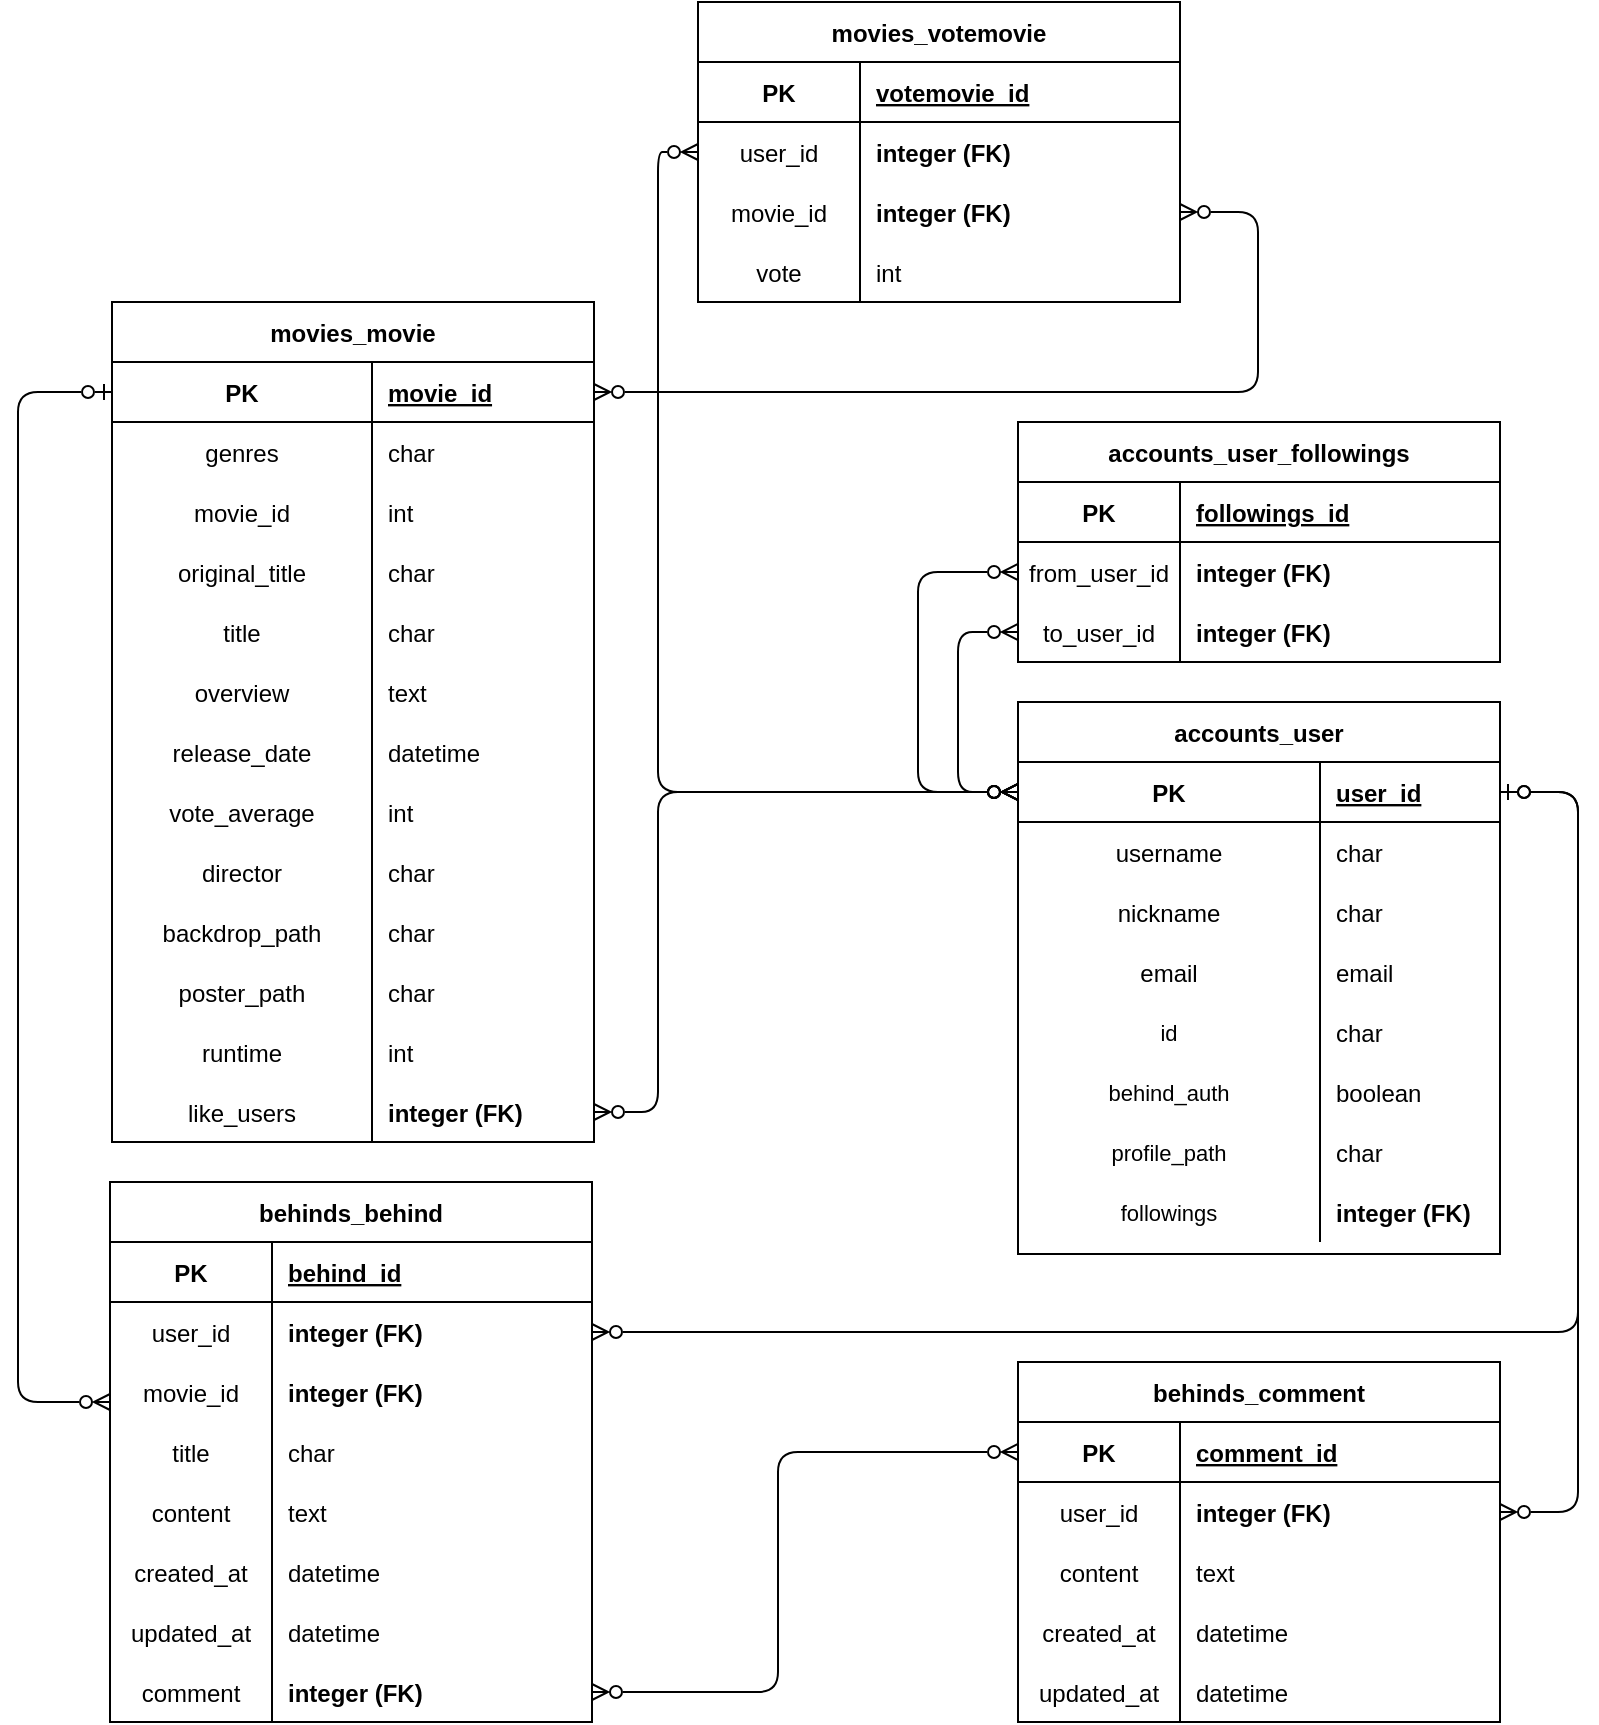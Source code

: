 <mxfile version="20.5.3" type="device"><diagram id="GLgFaRD8pN8Qjck3xl4h" name="페이지-1"><mxGraphModel dx="3197" dy="1270" grid="1" gridSize="10" guides="1" tooltips="1" connect="1" arrows="1" fold="1" page="1" pageScale="1" pageWidth="827" pageHeight="1169" math="0" shadow="0"><root><mxCell id="0"/><mxCell id="1" parent="0"/><mxCell id="Xf8pAF-lPwS7-hsnX2du-1" value="accounts_user" style="shape=table;startSize=30;container=1;collapsible=1;childLayout=tableLayout;fixedRows=1;rowLines=0;fontStyle=1;align=center;resizeLast=1;" parent="1" vertex="1"><mxGeometry x="-303" y="560" width="241" height="276" as="geometry"/></mxCell><mxCell id="Xf8pAF-lPwS7-hsnX2du-2" value="" style="shape=tableRow;horizontal=0;startSize=0;swimlaneHead=0;swimlaneBody=0;fillColor=none;collapsible=0;dropTarget=0;points=[[0,0.5],[1,0.5]];portConstraint=eastwest;top=0;left=0;right=0;bottom=1;" parent="Xf8pAF-lPwS7-hsnX2du-1" vertex="1"><mxGeometry y="30" width="241" height="30" as="geometry"/></mxCell><mxCell id="Xf8pAF-lPwS7-hsnX2du-3" value="PK" style="shape=partialRectangle;connectable=0;fillColor=none;top=0;left=0;bottom=0;right=0;fontStyle=1;overflow=hidden;" parent="Xf8pAF-lPwS7-hsnX2du-2" vertex="1"><mxGeometry width="151" height="30" as="geometry"><mxRectangle width="151" height="30" as="alternateBounds"/></mxGeometry></mxCell><mxCell id="Xf8pAF-lPwS7-hsnX2du-4" value="user_id" style="shape=partialRectangle;connectable=0;fillColor=none;top=0;left=0;bottom=0;right=0;align=left;spacingLeft=6;fontStyle=5;overflow=hidden;" parent="Xf8pAF-lPwS7-hsnX2du-2" vertex="1"><mxGeometry x="151" width="90" height="30" as="geometry"><mxRectangle width="90" height="30" as="alternateBounds"/></mxGeometry></mxCell><mxCell id="Xf8pAF-lPwS7-hsnX2du-5" value="" style="shape=tableRow;horizontal=0;startSize=0;swimlaneHead=0;swimlaneBody=0;fillColor=none;collapsible=0;dropTarget=0;points=[[0,0.5],[1,0.5]];portConstraint=eastwest;top=0;left=0;right=0;bottom=0;" parent="Xf8pAF-lPwS7-hsnX2du-1" vertex="1"><mxGeometry y="60" width="241" height="30" as="geometry"/></mxCell><mxCell id="Xf8pAF-lPwS7-hsnX2du-6" value="username" style="shape=partialRectangle;connectable=0;fillColor=none;top=0;left=0;bottom=0;right=0;editable=1;overflow=hidden;" parent="Xf8pAF-lPwS7-hsnX2du-5" vertex="1"><mxGeometry width="151" height="30" as="geometry"><mxRectangle width="151" height="30" as="alternateBounds"/></mxGeometry></mxCell><mxCell id="Xf8pAF-lPwS7-hsnX2du-7" value="char" style="shape=partialRectangle;connectable=0;fillColor=none;top=0;left=0;bottom=0;right=0;align=left;spacingLeft=6;overflow=hidden;" parent="Xf8pAF-lPwS7-hsnX2du-5" vertex="1"><mxGeometry x="151" width="90" height="30" as="geometry"><mxRectangle width="90" height="30" as="alternateBounds"/></mxGeometry></mxCell><mxCell id="Xf8pAF-lPwS7-hsnX2du-8" value="" style="shape=tableRow;horizontal=0;startSize=0;swimlaneHead=0;swimlaneBody=0;fillColor=none;collapsible=0;dropTarget=0;points=[[0,0.5],[1,0.5]];portConstraint=eastwest;top=0;left=0;right=0;bottom=0;" parent="Xf8pAF-lPwS7-hsnX2du-1" vertex="1"><mxGeometry y="90" width="241" height="30" as="geometry"/></mxCell><mxCell id="Xf8pAF-lPwS7-hsnX2du-9" value="nickname" style="shape=partialRectangle;connectable=0;fillColor=none;top=0;left=0;bottom=0;right=0;editable=1;overflow=hidden;" parent="Xf8pAF-lPwS7-hsnX2du-8" vertex="1"><mxGeometry width="151" height="30" as="geometry"><mxRectangle width="151" height="30" as="alternateBounds"/></mxGeometry></mxCell><mxCell id="Xf8pAF-lPwS7-hsnX2du-10" value="char" style="shape=partialRectangle;connectable=0;fillColor=none;top=0;left=0;bottom=0;right=0;align=left;spacingLeft=6;overflow=hidden;" parent="Xf8pAF-lPwS7-hsnX2du-8" vertex="1"><mxGeometry x="151" width="90" height="30" as="geometry"><mxRectangle width="90" height="30" as="alternateBounds"/></mxGeometry></mxCell><mxCell id="Xf8pAF-lPwS7-hsnX2du-11" value="" style="shape=tableRow;horizontal=0;startSize=0;swimlaneHead=0;swimlaneBody=0;fillColor=none;collapsible=0;dropTarget=0;points=[[0,0.5],[1,0.5]];portConstraint=eastwest;top=0;left=0;right=0;bottom=0;" parent="Xf8pAF-lPwS7-hsnX2du-1" vertex="1"><mxGeometry y="120" width="241" height="30" as="geometry"/></mxCell><mxCell id="Xf8pAF-lPwS7-hsnX2du-12" value="email" style="shape=partialRectangle;connectable=0;fillColor=none;top=0;left=0;bottom=0;right=0;editable=1;overflow=hidden;" parent="Xf8pAF-lPwS7-hsnX2du-11" vertex="1"><mxGeometry width="151" height="30" as="geometry"><mxRectangle width="151" height="30" as="alternateBounds"/></mxGeometry></mxCell><mxCell id="Xf8pAF-lPwS7-hsnX2du-13" value="email" style="shape=partialRectangle;connectable=0;fillColor=none;top=0;left=0;bottom=0;right=0;align=left;spacingLeft=6;overflow=hidden;" parent="Xf8pAF-lPwS7-hsnX2du-11" vertex="1"><mxGeometry x="151" width="90" height="30" as="geometry"><mxRectangle width="90" height="30" as="alternateBounds"/></mxGeometry></mxCell><mxCell id="Xf8pAF-lPwS7-hsnX2du-168" value="" style="shape=tableRow;horizontal=0;startSize=0;swimlaneHead=0;swimlaneBody=0;fillColor=none;collapsible=0;dropTarget=0;points=[[0,0.5],[1,0.5]];portConstraint=eastwest;top=0;left=0;right=0;bottom=0;" parent="Xf8pAF-lPwS7-hsnX2du-1" vertex="1"><mxGeometry y="150" width="241" height="30" as="geometry"/></mxCell><mxCell id="Xf8pAF-lPwS7-hsnX2du-169" value="id" style="shape=partialRectangle;connectable=0;fillColor=none;top=0;left=0;bottom=0;right=0;editable=1;overflow=hidden;fontSize=11;" parent="Xf8pAF-lPwS7-hsnX2du-168" vertex="1"><mxGeometry width="151" height="30" as="geometry"><mxRectangle width="151" height="30" as="alternateBounds"/></mxGeometry></mxCell><mxCell id="Xf8pAF-lPwS7-hsnX2du-170" value="char" style="shape=partialRectangle;connectable=0;fillColor=none;top=0;left=0;bottom=0;right=0;align=left;spacingLeft=6;overflow=hidden;" parent="Xf8pAF-lPwS7-hsnX2du-168" vertex="1"><mxGeometry x="151" width="90" height="30" as="geometry"><mxRectangle width="90" height="30" as="alternateBounds"/></mxGeometry></mxCell><mxCell id="n-0l4hpeBYYMILoCP7zS-147" value="" style="shape=tableRow;horizontal=0;startSize=0;swimlaneHead=0;swimlaneBody=0;fillColor=none;collapsible=0;dropTarget=0;points=[[0,0.5],[1,0.5]];portConstraint=eastwest;top=0;left=0;right=0;bottom=0;" parent="Xf8pAF-lPwS7-hsnX2du-1" vertex="1"><mxGeometry y="180" width="241" height="30" as="geometry"/></mxCell><mxCell id="n-0l4hpeBYYMILoCP7zS-148" value="behind_auth" style="shape=partialRectangle;connectable=0;fillColor=none;top=0;left=0;bottom=0;right=0;editable=1;overflow=hidden;fontSize=11;" parent="n-0l4hpeBYYMILoCP7zS-147" vertex="1"><mxGeometry width="151" height="30" as="geometry"><mxRectangle width="151" height="30" as="alternateBounds"/></mxGeometry></mxCell><mxCell id="n-0l4hpeBYYMILoCP7zS-149" value="boolean" style="shape=partialRectangle;connectable=0;fillColor=none;top=0;left=0;bottom=0;right=0;align=left;spacingLeft=6;overflow=hidden;" parent="n-0l4hpeBYYMILoCP7zS-147" vertex="1"><mxGeometry x="151" width="90" height="30" as="geometry"><mxRectangle width="90" height="30" as="alternateBounds"/></mxGeometry></mxCell><mxCell id="laii64A2_SeocsqPjVwK-17" value="" style="shape=tableRow;horizontal=0;startSize=0;swimlaneHead=0;swimlaneBody=0;fillColor=none;collapsible=0;dropTarget=0;points=[[0,0.5],[1,0.5]];portConstraint=eastwest;top=0;left=0;right=0;bottom=0;" vertex="1" parent="Xf8pAF-lPwS7-hsnX2du-1"><mxGeometry y="210" width="241" height="30" as="geometry"/></mxCell><mxCell id="laii64A2_SeocsqPjVwK-18" value="profile_path" style="shape=partialRectangle;connectable=0;fillColor=none;top=0;left=0;bottom=0;right=0;editable=1;overflow=hidden;fontSize=11;" vertex="1" parent="laii64A2_SeocsqPjVwK-17"><mxGeometry width="151" height="30" as="geometry"><mxRectangle width="151" height="30" as="alternateBounds"/></mxGeometry></mxCell><mxCell id="laii64A2_SeocsqPjVwK-19" value="char" style="shape=partialRectangle;connectable=0;fillColor=none;top=0;left=0;bottom=0;right=0;align=left;spacingLeft=6;overflow=hidden;" vertex="1" parent="laii64A2_SeocsqPjVwK-17"><mxGeometry x="151" width="90" height="30" as="geometry"><mxRectangle width="90" height="30" as="alternateBounds"/></mxGeometry></mxCell><mxCell id="n-0l4hpeBYYMILoCP7zS-92" value="" style="shape=tableRow;horizontal=0;startSize=0;swimlaneHead=0;swimlaneBody=0;fillColor=none;collapsible=0;dropTarget=0;points=[[0,0.5],[1,0.5]];portConstraint=eastwest;top=0;left=0;right=0;bottom=0;" parent="Xf8pAF-lPwS7-hsnX2du-1" vertex="1"><mxGeometry y="240" width="241" height="30" as="geometry"/></mxCell><mxCell id="n-0l4hpeBYYMILoCP7zS-93" value="followings" style="shape=partialRectangle;connectable=0;fillColor=none;top=0;left=0;bottom=0;right=0;editable=1;overflow=hidden;fontSize=11;" parent="n-0l4hpeBYYMILoCP7zS-92" vertex="1"><mxGeometry width="151" height="30" as="geometry"><mxRectangle width="151" height="30" as="alternateBounds"/></mxGeometry></mxCell><mxCell id="n-0l4hpeBYYMILoCP7zS-94" value="integer (FK)" style="shape=partialRectangle;connectable=0;fillColor=none;top=0;left=0;bottom=0;right=0;align=left;spacingLeft=6;overflow=hidden;fontStyle=1" parent="n-0l4hpeBYYMILoCP7zS-92" vertex="1"><mxGeometry x="151" width="90" height="30" as="geometry"><mxRectangle width="90" height="30" as="alternateBounds"/></mxGeometry></mxCell><mxCell id="Xf8pAF-lPwS7-hsnX2du-105" value="movies_movie" style="shape=table;startSize=30;container=1;collapsible=1;childLayout=tableLayout;fixedRows=1;rowLines=0;fontStyle=1;align=center;resizeLast=1;" parent="1" vertex="1"><mxGeometry x="-756" y="360" width="241" height="420" as="geometry"/></mxCell><mxCell id="Xf8pAF-lPwS7-hsnX2du-106" value="" style="shape=tableRow;horizontal=0;startSize=0;swimlaneHead=0;swimlaneBody=0;fillColor=none;collapsible=0;dropTarget=0;points=[[0,0.5],[1,0.5]];portConstraint=eastwest;top=0;left=0;right=0;bottom=1;" parent="Xf8pAF-lPwS7-hsnX2du-105" vertex="1"><mxGeometry y="30" width="241" height="30" as="geometry"/></mxCell><mxCell id="Xf8pAF-lPwS7-hsnX2du-107" value="PK" style="shape=partialRectangle;connectable=0;fillColor=none;top=0;left=0;bottom=0;right=0;fontStyle=1;overflow=hidden;" parent="Xf8pAF-lPwS7-hsnX2du-106" vertex="1"><mxGeometry width="130" height="30" as="geometry"><mxRectangle width="130" height="30" as="alternateBounds"/></mxGeometry></mxCell><mxCell id="Xf8pAF-lPwS7-hsnX2du-108" value="movie_id" style="shape=partialRectangle;connectable=0;fillColor=none;top=0;left=0;bottom=0;right=0;align=left;spacingLeft=6;fontStyle=5;overflow=hidden;" parent="Xf8pAF-lPwS7-hsnX2du-106" vertex="1"><mxGeometry x="130" width="111" height="30" as="geometry"><mxRectangle width="111" height="30" as="alternateBounds"/></mxGeometry></mxCell><mxCell id="Xf8pAF-lPwS7-hsnX2du-112" value="" style="shape=tableRow;horizontal=0;startSize=0;swimlaneHead=0;swimlaneBody=0;fillColor=none;collapsible=0;dropTarget=0;points=[[0,0.5],[1,0.5]];portConstraint=eastwest;top=0;left=0;right=0;bottom=0;" parent="Xf8pAF-lPwS7-hsnX2du-105" vertex="1"><mxGeometry y="60" width="241" height="30" as="geometry"/></mxCell><mxCell id="Xf8pAF-lPwS7-hsnX2du-113" value="genres" style="shape=partialRectangle;connectable=0;fillColor=none;top=0;left=0;bottom=0;right=0;editable=1;overflow=hidden;" parent="Xf8pAF-lPwS7-hsnX2du-112" vertex="1"><mxGeometry width="130" height="30" as="geometry"><mxRectangle width="130" height="30" as="alternateBounds"/></mxGeometry></mxCell><mxCell id="Xf8pAF-lPwS7-hsnX2du-114" value="char" style="shape=partialRectangle;connectable=0;fillColor=none;top=0;left=0;bottom=0;right=0;align=left;spacingLeft=6;overflow=hidden;fontStyle=0" parent="Xf8pAF-lPwS7-hsnX2du-112" vertex="1"><mxGeometry x="130" width="111" height="30" as="geometry"><mxRectangle width="111" height="30" as="alternateBounds"/></mxGeometry></mxCell><mxCell id="Xf8pAF-lPwS7-hsnX2du-115" value="" style="shape=tableRow;horizontal=0;startSize=0;swimlaneHead=0;swimlaneBody=0;fillColor=none;collapsible=0;dropTarget=0;points=[[0,0.5],[1,0.5]];portConstraint=eastwest;top=0;left=0;right=0;bottom=0;" parent="Xf8pAF-lPwS7-hsnX2du-105" vertex="1"><mxGeometry y="90" width="241" height="30" as="geometry"/></mxCell><mxCell id="Xf8pAF-lPwS7-hsnX2du-116" value="movie_id" style="shape=partialRectangle;connectable=0;fillColor=none;top=0;left=0;bottom=0;right=0;editable=1;overflow=hidden;" parent="Xf8pAF-lPwS7-hsnX2du-115" vertex="1"><mxGeometry width="130" height="30" as="geometry"><mxRectangle width="130" height="30" as="alternateBounds"/></mxGeometry></mxCell><mxCell id="Xf8pAF-lPwS7-hsnX2du-117" value="int" style="shape=partialRectangle;connectable=0;fillColor=none;top=0;left=0;bottom=0;right=0;align=left;spacingLeft=6;overflow=hidden;" parent="Xf8pAF-lPwS7-hsnX2du-115" vertex="1"><mxGeometry x="130" width="111" height="30" as="geometry"><mxRectangle width="111" height="30" as="alternateBounds"/></mxGeometry></mxCell><mxCell id="Xf8pAF-lPwS7-hsnX2du-118" value="" style="shape=tableRow;horizontal=0;startSize=0;swimlaneHead=0;swimlaneBody=0;fillColor=none;collapsible=0;dropTarget=0;points=[[0,0.5],[1,0.5]];portConstraint=eastwest;top=0;left=0;right=0;bottom=0;" parent="Xf8pAF-lPwS7-hsnX2du-105" vertex="1"><mxGeometry y="120" width="241" height="30" as="geometry"/></mxCell><mxCell id="Xf8pAF-lPwS7-hsnX2du-119" value="original_title" style="shape=partialRectangle;connectable=0;fillColor=none;top=0;left=0;bottom=0;right=0;editable=1;overflow=hidden;" parent="Xf8pAF-lPwS7-hsnX2du-118" vertex="1"><mxGeometry width="130" height="30" as="geometry"><mxRectangle width="130" height="30" as="alternateBounds"/></mxGeometry></mxCell><mxCell id="Xf8pAF-lPwS7-hsnX2du-120" value="char" style="shape=partialRectangle;connectable=0;fillColor=none;top=0;left=0;bottom=0;right=0;align=left;spacingLeft=6;overflow=hidden;fontStyle=0" parent="Xf8pAF-lPwS7-hsnX2du-118" vertex="1"><mxGeometry x="130" width="111" height="30" as="geometry"><mxRectangle width="111" height="30" as="alternateBounds"/></mxGeometry></mxCell><mxCell id="Xf8pAF-lPwS7-hsnX2du-130" value="" style="shape=tableRow;horizontal=0;startSize=0;swimlaneHead=0;swimlaneBody=0;fillColor=none;collapsible=0;dropTarget=0;points=[[0,0.5],[1,0.5]];portConstraint=eastwest;top=0;left=0;right=0;bottom=0;" parent="Xf8pAF-lPwS7-hsnX2du-105" vertex="1"><mxGeometry y="150" width="241" height="30" as="geometry"/></mxCell><mxCell id="Xf8pAF-lPwS7-hsnX2du-131" value="title" style="shape=partialRectangle;connectable=0;fillColor=none;top=0;left=0;bottom=0;right=0;editable=1;overflow=hidden;" parent="Xf8pAF-lPwS7-hsnX2du-130" vertex="1"><mxGeometry width="130" height="30" as="geometry"><mxRectangle width="130" height="30" as="alternateBounds"/></mxGeometry></mxCell><mxCell id="Xf8pAF-lPwS7-hsnX2du-132" value="char" style="shape=partialRectangle;connectable=0;fillColor=none;top=0;left=0;bottom=0;right=0;align=left;spacingLeft=6;overflow=hidden;fontStyle=0" parent="Xf8pAF-lPwS7-hsnX2du-130" vertex="1"><mxGeometry x="130" width="111" height="30" as="geometry"><mxRectangle width="111" height="30" as="alternateBounds"/></mxGeometry></mxCell><mxCell id="Xf8pAF-lPwS7-hsnX2du-121" value="" style="shape=tableRow;horizontal=0;startSize=0;swimlaneHead=0;swimlaneBody=0;fillColor=none;collapsible=0;dropTarget=0;points=[[0,0.5],[1,0.5]];portConstraint=eastwest;top=0;left=0;right=0;bottom=0;" parent="Xf8pAF-lPwS7-hsnX2du-105" vertex="1"><mxGeometry y="180" width="241" height="30" as="geometry"/></mxCell><mxCell id="Xf8pAF-lPwS7-hsnX2du-122" value="overview" style="shape=partialRectangle;connectable=0;fillColor=none;top=0;left=0;bottom=0;right=0;editable=1;overflow=hidden;" parent="Xf8pAF-lPwS7-hsnX2du-121" vertex="1"><mxGeometry width="130" height="30" as="geometry"><mxRectangle width="130" height="30" as="alternateBounds"/></mxGeometry></mxCell><mxCell id="Xf8pAF-lPwS7-hsnX2du-123" value="text" style="shape=partialRectangle;connectable=0;fillColor=none;top=0;left=0;bottom=0;right=0;align=left;spacingLeft=6;overflow=hidden;fontStyle=0" parent="Xf8pAF-lPwS7-hsnX2du-121" vertex="1"><mxGeometry x="130" width="111" height="30" as="geometry"><mxRectangle width="111" height="30" as="alternateBounds"/></mxGeometry></mxCell><mxCell id="Xf8pAF-lPwS7-hsnX2du-127" value="" style="shape=tableRow;horizontal=0;startSize=0;swimlaneHead=0;swimlaneBody=0;fillColor=none;collapsible=0;dropTarget=0;points=[[0,0.5],[1,0.5]];portConstraint=eastwest;top=0;left=0;right=0;bottom=0;" parent="Xf8pAF-lPwS7-hsnX2du-105" vertex="1"><mxGeometry y="210" width="241" height="30" as="geometry"/></mxCell><mxCell id="Xf8pAF-lPwS7-hsnX2du-128" value="release_date" style="shape=partialRectangle;connectable=0;fillColor=none;top=0;left=0;bottom=0;right=0;editable=1;overflow=hidden;" parent="Xf8pAF-lPwS7-hsnX2du-127" vertex="1"><mxGeometry width="130" height="30" as="geometry"><mxRectangle width="130" height="30" as="alternateBounds"/></mxGeometry></mxCell><mxCell id="Xf8pAF-lPwS7-hsnX2du-129" value="datetime" style="shape=partialRectangle;connectable=0;fillColor=none;top=0;left=0;bottom=0;right=0;align=left;spacingLeft=6;overflow=hidden;fontStyle=0" parent="Xf8pAF-lPwS7-hsnX2du-127" vertex="1"><mxGeometry x="130" width="111" height="30" as="geometry"><mxRectangle width="111" height="30" as="alternateBounds"/></mxGeometry></mxCell><mxCell id="Xf8pAF-lPwS7-hsnX2du-133" value="" style="shape=tableRow;horizontal=0;startSize=0;swimlaneHead=0;swimlaneBody=0;fillColor=none;collapsible=0;dropTarget=0;points=[[0,0.5],[1,0.5]];portConstraint=eastwest;top=0;left=0;right=0;bottom=0;" parent="Xf8pAF-lPwS7-hsnX2du-105" vertex="1"><mxGeometry y="240" width="241" height="30" as="geometry"/></mxCell><mxCell id="Xf8pAF-lPwS7-hsnX2du-134" value="vote_average" style="shape=partialRectangle;connectable=0;fillColor=none;top=0;left=0;bottom=0;right=0;editable=1;overflow=hidden;" parent="Xf8pAF-lPwS7-hsnX2du-133" vertex="1"><mxGeometry width="130" height="30" as="geometry"><mxRectangle width="130" height="30" as="alternateBounds"/></mxGeometry></mxCell><mxCell id="Xf8pAF-lPwS7-hsnX2du-135" value="int" style="shape=partialRectangle;connectable=0;fillColor=none;top=0;left=0;bottom=0;right=0;align=left;spacingLeft=6;overflow=hidden;fontStyle=0" parent="Xf8pAF-lPwS7-hsnX2du-133" vertex="1"><mxGeometry x="130" width="111" height="30" as="geometry"><mxRectangle width="111" height="30" as="alternateBounds"/></mxGeometry></mxCell><mxCell id="n-0l4hpeBYYMILoCP7zS-150" value="" style="shape=tableRow;horizontal=0;startSize=0;swimlaneHead=0;swimlaneBody=0;fillColor=none;collapsible=0;dropTarget=0;points=[[0,0.5],[1,0.5]];portConstraint=eastwest;top=0;left=0;right=0;bottom=0;" parent="Xf8pAF-lPwS7-hsnX2du-105" vertex="1"><mxGeometry y="270" width="241" height="30" as="geometry"/></mxCell><mxCell id="n-0l4hpeBYYMILoCP7zS-151" value="director" style="shape=partialRectangle;connectable=0;fillColor=none;top=0;left=0;bottom=0;right=0;editable=1;overflow=hidden;" parent="n-0l4hpeBYYMILoCP7zS-150" vertex="1"><mxGeometry width="130" height="30" as="geometry"><mxRectangle width="130" height="30" as="alternateBounds"/></mxGeometry></mxCell><mxCell id="n-0l4hpeBYYMILoCP7zS-152" value="char" style="shape=partialRectangle;connectable=0;fillColor=none;top=0;left=0;bottom=0;right=0;align=left;spacingLeft=6;overflow=hidden;fontStyle=0" parent="n-0l4hpeBYYMILoCP7zS-150" vertex="1"><mxGeometry x="130" width="111" height="30" as="geometry"><mxRectangle width="111" height="30" as="alternateBounds"/></mxGeometry></mxCell><mxCell id="Xf8pAF-lPwS7-hsnX2du-109" value="" style="shape=tableRow;horizontal=0;startSize=0;swimlaneHead=0;swimlaneBody=0;fillColor=none;collapsible=0;dropTarget=0;points=[[0,0.5],[1,0.5]];portConstraint=eastwest;top=0;left=0;right=0;bottom=0;fontStyle=1" parent="Xf8pAF-lPwS7-hsnX2du-105" vertex="1"><mxGeometry y="300" width="241" height="30" as="geometry"/></mxCell><mxCell id="Xf8pAF-lPwS7-hsnX2du-110" value="backdrop_path" style="shape=partialRectangle;connectable=0;fillColor=none;top=0;left=0;bottom=0;right=0;editable=1;overflow=hidden;" parent="Xf8pAF-lPwS7-hsnX2du-109" vertex="1"><mxGeometry width="130" height="30" as="geometry"><mxRectangle width="130" height="30" as="alternateBounds"/></mxGeometry></mxCell><mxCell id="Xf8pAF-lPwS7-hsnX2du-111" value="char" style="shape=partialRectangle;connectable=0;fillColor=none;top=0;left=0;bottom=0;right=0;align=left;spacingLeft=6;overflow=hidden;fontStyle=0" parent="Xf8pAF-lPwS7-hsnX2du-109" vertex="1"><mxGeometry x="130" width="111" height="30" as="geometry"><mxRectangle width="111" height="30" as="alternateBounds"/></mxGeometry></mxCell><mxCell id="Xf8pAF-lPwS7-hsnX2du-136" value="" style="shape=tableRow;horizontal=0;startSize=0;swimlaneHead=0;swimlaneBody=0;fillColor=none;collapsible=0;dropTarget=0;points=[[0,0.5],[1,0.5]];portConstraint=eastwest;top=0;left=0;right=0;bottom=0;" parent="Xf8pAF-lPwS7-hsnX2du-105" vertex="1"><mxGeometry y="330" width="241" height="30" as="geometry"/></mxCell><mxCell id="Xf8pAF-lPwS7-hsnX2du-137" value="poster_path" style="shape=partialRectangle;connectable=0;fillColor=none;top=0;left=0;bottom=0;right=0;editable=1;overflow=hidden;" parent="Xf8pAF-lPwS7-hsnX2du-136" vertex="1"><mxGeometry width="130" height="30" as="geometry"><mxRectangle width="130" height="30" as="alternateBounds"/></mxGeometry></mxCell><mxCell id="Xf8pAF-lPwS7-hsnX2du-138" value="char" style="shape=partialRectangle;connectable=0;fillColor=none;top=0;left=0;bottom=0;right=0;align=left;spacingLeft=6;overflow=hidden;fontStyle=0" parent="Xf8pAF-lPwS7-hsnX2du-136" vertex="1"><mxGeometry x="130" width="111" height="30" as="geometry"><mxRectangle width="111" height="30" as="alternateBounds"/></mxGeometry></mxCell><mxCell id="Xf8pAF-lPwS7-hsnX2du-139" value="" style="shape=tableRow;horizontal=0;startSize=0;swimlaneHead=0;swimlaneBody=0;fillColor=none;collapsible=0;dropTarget=0;points=[[0,0.5],[1,0.5]];portConstraint=eastwest;top=0;left=0;right=0;bottom=0;" parent="Xf8pAF-lPwS7-hsnX2du-105" vertex="1"><mxGeometry y="360" width="241" height="30" as="geometry"/></mxCell><mxCell id="Xf8pAF-lPwS7-hsnX2du-140" value="runtime" style="shape=partialRectangle;connectable=0;fillColor=none;top=0;left=0;bottom=0;right=0;editable=1;overflow=hidden;" parent="Xf8pAF-lPwS7-hsnX2du-139" vertex="1"><mxGeometry width="130" height="30" as="geometry"><mxRectangle width="130" height="30" as="alternateBounds"/></mxGeometry></mxCell><mxCell id="Xf8pAF-lPwS7-hsnX2du-141" value="int" style="shape=partialRectangle;connectable=0;fillColor=none;top=0;left=0;bottom=0;right=0;align=left;spacingLeft=6;overflow=hidden;fontStyle=0" parent="Xf8pAF-lPwS7-hsnX2du-139" vertex="1"><mxGeometry x="130" width="111" height="30" as="geometry"><mxRectangle width="111" height="30" as="alternateBounds"/></mxGeometry></mxCell><mxCell id="Xf8pAF-lPwS7-hsnX2du-147" value="" style="shape=tableRow;horizontal=0;startSize=0;swimlaneHead=0;swimlaneBody=0;fillColor=none;collapsible=0;dropTarget=0;points=[[0,0.5],[1,0.5]];portConstraint=eastwest;top=0;left=0;right=0;bottom=0;" parent="Xf8pAF-lPwS7-hsnX2du-105" vertex="1"><mxGeometry y="390" width="241" height="30" as="geometry"/></mxCell><mxCell id="Xf8pAF-lPwS7-hsnX2du-148" value="like_users" style="shape=partialRectangle;connectable=0;fillColor=none;top=0;left=0;bottom=0;right=0;editable=1;overflow=hidden;" parent="Xf8pAF-lPwS7-hsnX2du-147" vertex="1"><mxGeometry width="130" height="30" as="geometry"><mxRectangle width="130" height="30" as="alternateBounds"/></mxGeometry></mxCell><mxCell id="Xf8pAF-lPwS7-hsnX2du-149" value="integer (FK)" style="shape=partialRectangle;connectable=0;fillColor=none;top=0;left=0;bottom=0;right=0;align=left;spacingLeft=6;overflow=hidden;fontStyle=1" parent="Xf8pAF-lPwS7-hsnX2du-147" vertex="1"><mxGeometry x="130" width="111" height="30" as="geometry"><mxRectangle width="111" height="30" as="alternateBounds"/></mxGeometry></mxCell><mxCell id="Xf8pAF-lPwS7-hsnX2du-151" value="behinds_behind" style="shape=table;startSize=30;container=1;collapsible=1;childLayout=tableLayout;fixedRows=1;rowLines=0;fontStyle=1;align=center;resizeLast=1;" parent="1" vertex="1"><mxGeometry x="-757" y="800" width="241" height="270" as="geometry"/></mxCell><mxCell id="Xf8pAF-lPwS7-hsnX2du-152" value="" style="shape=tableRow;horizontal=0;startSize=0;swimlaneHead=0;swimlaneBody=0;fillColor=none;collapsible=0;dropTarget=0;points=[[0,0.5],[1,0.5]];portConstraint=eastwest;top=0;left=0;right=0;bottom=1;" parent="Xf8pAF-lPwS7-hsnX2du-151" vertex="1"><mxGeometry y="30" width="241" height="30" as="geometry"/></mxCell><mxCell id="Xf8pAF-lPwS7-hsnX2du-153" value="PK" style="shape=partialRectangle;connectable=0;fillColor=none;top=0;left=0;bottom=0;right=0;fontStyle=1;overflow=hidden;" parent="Xf8pAF-lPwS7-hsnX2du-152" vertex="1"><mxGeometry width="81" height="30" as="geometry"><mxRectangle width="81" height="30" as="alternateBounds"/></mxGeometry></mxCell><mxCell id="Xf8pAF-lPwS7-hsnX2du-154" value="behind_id" style="shape=partialRectangle;connectable=0;fillColor=none;top=0;left=0;bottom=0;right=0;align=left;spacingLeft=6;fontStyle=5;overflow=hidden;" parent="Xf8pAF-lPwS7-hsnX2du-152" vertex="1"><mxGeometry x="81" width="160" height="30" as="geometry"><mxRectangle width="160" height="30" as="alternateBounds"/></mxGeometry></mxCell><mxCell id="Xf8pAF-lPwS7-hsnX2du-155" value="" style="shape=tableRow;horizontal=0;startSize=0;swimlaneHead=0;swimlaneBody=0;fillColor=none;collapsible=0;dropTarget=0;points=[[0,0.5],[1,0.5]];portConstraint=eastwest;top=0;left=0;right=0;bottom=0;" parent="Xf8pAF-lPwS7-hsnX2du-151" vertex="1"><mxGeometry y="60" width="241" height="30" as="geometry"/></mxCell><mxCell id="Xf8pAF-lPwS7-hsnX2du-156" value="user_id" style="shape=partialRectangle;connectable=0;fillColor=none;top=0;left=0;bottom=0;right=0;editable=1;overflow=hidden;" parent="Xf8pAF-lPwS7-hsnX2du-155" vertex="1"><mxGeometry width="81" height="30" as="geometry"><mxRectangle width="81" height="30" as="alternateBounds"/></mxGeometry></mxCell><mxCell id="Xf8pAF-lPwS7-hsnX2du-157" value="integer (FK)" style="shape=partialRectangle;connectable=0;fillColor=none;top=0;left=0;bottom=0;right=0;align=left;spacingLeft=6;overflow=hidden;fontStyle=1" parent="Xf8pAF-lPwS7-hsnX2du-155" vertex="1"><mxGeometry x="81" width="160" height="30" as="geometry"><mxRectangle width="160" height="30" as="alternateBounds"/></mxGeometry></mxCell><mxCell id="Xf8pAF-lPwS7-hsnX2du-158" value="" style="shape=tableRow;horizontal=0;startSize=0;swimlaneHead=0;swimlaneBody=0;fillColor=none;collapsible=0;dropTarget=0;points=[[0,0.5],[1,0.5]];portConstraint=eastwest;top=0;left=0;right=0;bottom=0;" parent="Xf8pAF-lPwS7-hsnX2du-151" vertex="1"><mxGeometry y="90" width="241" height="30" as="geometry"/></mxCell><mxCell id="Xf8pAF-lPwS7-hsnX2du-159" value="movie_id" style="shape=partialRectangle;connectable=0;fillColor=none;top=0;left=0;bottom=0;right=0;editable=1;overflow=hidden;" parent="Xf8pAF-lPwS7-hsnX2du-158" vertex="1"><mxGeometry width="81" height="30" as="geometry"><mxRectangle width="81" height="30" as="alternateBounds"/></mxGeometry></mxCell><mxCell id="Xf8pAF-lPwS7-hsnX2du-160" value="integer (FK)" style="shape=partialRectangle;connectable=0;fillColor=none;top=0;left=0;bottom=0;right=0;align=left;spacingLeft=6;overflow=hidden;fontStyle=1" parent="Xf8pAF-lPwS7-hsnX2du-158" vertex="1"><mxGeometry x="81" width="160" height="30" as="geometry"><mxRectangle width="160" height="30" as="alternateBounds"/></mxGeometry></mxCell><mxCell id="Xf8pAF-lPwS7-hsnX2du-161" value="" style="shape=tableRow;horizontal=0;startSize=0;swimlaneHead=0;swimlaneBody=0;fillColor=none;collapsible=0;dropTarget=0;points=[[0,0.5],[1,0.5]];portConstraint=eastwest;top=0;left=0;right=0;bottom=0;" parent="Xf8pAF-lPwS7-hsnX2du-151" vertex="1"><mxGeometry y="120" width="241" height="30" as="geometry"/></mxCell><mxCell id="Xf8pAF-lPwS7-hsnX2du-162" value="title" style="shape=partialRectangle;connectable=0;fillColor=none;top=0;left=0;bottom=0;right=0;editable=1;overflow=hidden;" parent="Xf8pAF-lPwS7-hsnX2du-161" vertex="1"><mxGeometry width="81" height="30" as="geometry"><mxRectangle width="81" height="30" as="alternateBounds"/></mxGeometry></mxCell><mxCell id="Xf8pAF-lPwS7-hsnX2du-163" value="char" style="shape=partialRectangle;connectable=0;fillColor=none;top=0;left=0;bottom=0;right=0;align=left;spacingLeft=6;overflow=hidden;" parent="Xf8pAF-lPwS7-hsnX2du-161" vertex="1"><mxGeometry x="81" width="160" height="30" as="geometry"><mxRectangle width="160" height="30" as="alternateBounds"/></mxGeometry></mxCell><mxCell id="Xf8pAF-lPwS7-hsnX2du-164" value="" style="shape=tableRow;horizontal=0;startSize=0;swimlaneHead=0;swimlaneBody=0;fillColor=none;collapsible=0;dropTarget=0;points=[[0,0.5],[1,0.5]];portConstraint=eastwest;top=0;left=0;right=0;bottom=0;" parent="Xf8pAF-lPwS7-hsnX2du-151" vertex="1"><mxGeometry y="150" width="241" height="30" as="geometry"/></mxCell><mxCell id="Xf8pAF-lPwS7-hsnX2du-165" value="content" style="shape=partialRectangle;connectable=0;fillColor=none;top=0;left=0;bottom=0;right=0;editable=1;overflow=hidden;" parent="Xf8pAF-lPwS7-hsnX2du-164" vertex="1"><mxGeometry width="81" height="30" as="geometry"><mxRectangle width="81" height="30" as="alternateBounds"/></mxGeometry></mxCell><mxCell id="Xf8pAF-lPwS7-hsnX2du-166" value="text" style="shape=partialRectangle;connectable=0;fillColor=none;top=0;left=0;bottom=0;right=0;align=left;spacingLeft=6;overflow=hidden;fontStyle=0" parent="Xf8pAF-lPwS7-hsnX2du-164" vertex="1"><mxGeometry x="81" width="160" height="30" as="geometry"><mxRectangle width="160" height="30" as="alternateBounds"/></mxGeometry></mxCell><mxCell id="n-0l4hpeBYYMILoCP7zS-24" value="" style="shape=tableRow;horizontal=0;startSize=0;swimlaneHead=0;swimlaneBody=0;fillColor=none;collapsible=0;dropTarget=0;points=[[0,0.5],[1,0.5]];portConstraint=eastwest;top=0;left=0;right=0;bottom=0;" parent="Xf8pAF-lPwS7-hsnX2du-151" vertex="1"><mxGeometry y="180" width="241" height="30" as="geometry"/></mxCell><mxCell id="n-0l4hpeBYYMILoCP7zS-25" value="created_at" style="shape=partialRectangle;connectable=0;fillColor=none;top=0;left=0;bottom=0;right=0;editable=1;overflow=hidden;" parent="n-0l4hpeBYYMILoCP7zS-24" vertex="1"><mxGeometry width="81" height="30" as="geometry"><mxRectangle width="81" height="30" as="alternateBounds"/></mxGeometry></mxCell><mxCell id="n-0l4hpeBYYMILoCP7zS-26" value="datetime" style="shape=partialRectangle;connectable=0;fillColor=none;top=0;left=0;bottom=0;right=0;align=left;spacingLeft=6;overflow=hidden;fontStyle=0" parent="n-0l4hpeBYYMILoCP7zS-24" vertex="1"><mxGeometry x="81" width="160" height="30" as="geometry"><mxRectangle width="160" height="30" as="alternateBounds"/></mxGeometry></mxCell><mxCell id="n-0l4hpeBYYMILoCP7zS-27" value="" style="shape=tableRow;horizontal=0;startSize=0;swimlaneHead=0;swimlaneBody=0;fillColor=none;collapsible=0;dropTarget=0;points=[[0,0.5],[1,0.5]];portConstraint=eastwest;top=0;left=0;right=0;bottom=0;" parent="Xf8pAF-lPwS7-hsnX2du-151" vertex="1"><mxGeometry y="210" width="241" height="30" as="geometry"/></mxCell><mxCell id="n-0l4hpeBYYMILoCP7zS-28" value="updated_at" style="shape=partialRectangle;connectable=0;fillColor=none;top=0;left=0;bottom=0;right=0;editable=1;overflow=hidden;" parent="n-0l4hpeBYYMILoCP7zS-27" vertex="1"><mxGeometry width="81" height="30" as="geometry"><mxRectangle width="81" height="30" as="alternateBounds"/></mxGeometry></mxCell><mxCell id="n-0l4hpeBYYMILoCP7zS-29" value="datetime" style="shape=partialRectangle;connectable=0;fillColor=none;top=0;left=0;bottom=0;right=0;align=left;spacingLeft=6;overflow=hidden;fontStyle=0" parent="n-0l4hpeBYYMILoCP7zS-27" vertex="1"><mxGeometry x="81" width="160" height="30" as="geometry"><mxRectangle width="160" height="30" as="alternateBounds"/></mxGeometry></mxCell><mxCell id="Xf8pAF-lPwS7-hsnX2du-176" value="" style="shape=tableRow;horizontal=0;startSize=0;swimlaneHead=0;swimlaneBody=0;fillColor=none;collapsible=0;dropTarget=0;points=[[0,0.5],[1,0.5]];portConstraint=eastwest;top=0;left=0;right=0;bottom=0;" parent="Xf8pAF-lPwS7-hsnX2du-151" vertex="1"><mxGeometry y="240" width="241" height="30" as="geometry"/></mxCell><mxCell id="Xf8pAF-lPwS7-hsnX2du-177" value="comment" style="shape=partialRectangle;connectable=0;fillColor=none;top=0;left=0;bottom=0;right=0;editable=1;overflow=hidden;" parent="Xf8pAF-lPwS7-hsnX2du-176" vertex="1"><mxGeometry width="81" height="30" as="geometry"><mxRectangle width="81" height="30" as="alternateBounds"/></mxGeometry></mxCell><mxCell id="Xf8pAF-lPwS7-hsnX2du-178" value="integer (FK)" style="shape=partialRectangle;connectable=0;fillColor=none;top=0;left=0;bottom=0;right=0;align=left;spacingLeft=6;overflow=hidden;fontStyle=1" parent="Xf8pAF-lPwS7-hsnX2du-176" vertex="1"><mxGeometry x="81" width="160" height="30" as="geometry"><mxRectangle width="160" height="30" as="alternateBounds"/></mxGeometry></mxCell><mxCell id="n-0l4hpeBYYMILoCP7zS-1" value="behinds_comment" style="shape=table;startSize=30;container=1;collapsible=1;childLayout=tableLayout;fixedRows=1;rowLines=0;fontStyle=1;align=center;resizeLast=1;" parent="1" vertex="1"><mxGeometry x="-303" y="890" width="241" height="180" as="geometry"/></mxCell><mxCell id="n-0l4hpeBYYMILoCP7zS-2" value="" style="shape=tableRow;horizontal=0;startSize=0;swimlaneHead=0;swimlaneBody=0;fillColor=none;collapsible=0;dropTarget=0;points=[[0,0.5],[1,0.5]];portConstraint=eastwest;top=0;left=0;right=0;bottom=1;" parent="n-0l4hpeBYYMILoCP7zS-1" vertex="1"><mxGeometry y="30" width="241" height="30" as="geometry"/></mxCell><mxCell id="n-0l4hpeBYYMILoCP7zS-3" value="PK" style="shape=partialRectangle;connectable=0;fillColor=none;top=0;left=0;bottom=0;right=0;fontStyle=1;overflow=hidden;" parent="n-0l4hpeBYYMILoCP7zS-2" vertex="1"><mxGeometry width="81" height="30" as="geometry"><mxRectangle width="81" height="30" as="alternateBounds"/></mxGeometry></mxCell><mxCell id="n-0l4hpeBYYMILoCP7zS-4" value="comment_id" style="shape=partialRectangle;connectable=0;fillColor=none;top=0;left=0;bottom=0;right=0;align=left;spacingLeft=6;fontStyle=5;overflow=hidden;" parent="n-0l4hpeBYYMILoCP7zS-2" vertex="1"><mxGeometry x="81" width="160" height="30" as="geometry"><mxRectangle width="160" height="30" as="alternateBounds"/></mxGeometry></mxCell><mxCell id="n-0l4hpeBYYMILoCP7zS-5" value="" style="shape=tableRow;horizontal=0;startSize=0;swimlaneHead=0;swimlaneBody=0;fillColor=none;collapsible=0;dropTarget=0;points=[[0,0.5],[1,0.5]];portConstraint=eastwest;top=0;left=0;right=0;bottom=0;" parent="n-0l4hpeBYYMILoCP7zS-1" vertex="1"><mxGeometry y="60" width="241" height="30" as="geometry"/></mxCell><mxCell id="n-0l4hpeBYYMILoCP7zS-6" value="user_id" style="shape=partialRectangle;connectable=0;fillColor=none;top=0;left=0;bottom=0;right=0;editable=1;overflow=hidden;" parent="n-0l4hpeBYYMILoCP7zS-5" vertex="1"><mxGeometry width="81" height="30" as="geometry"><mxRectangle width="81" height="30" as="alternateBounds"/></mxGeometry></mxCell><mxCell id="n-0l4hpeBYYMILoCP7zS-7" value="integer (FK)" style="shape=partialRectangle;connectable=0;fillColor=none;top=0;left=0;bottom=0;right=0;align=left;spacingLeft=6;overflow=hidden;fontStyle=1" parent="n-0l4hpeBYYMILoCP7zS-5" vertex="1"><mxGeometry x="81" width="160" height="30" as="geometry"><mxRectangle width="160" height="30" as="alternateBounds"/></mxGeometry></mxCell><mxCell id="n-0l4hpeBYYMILoCP7zS-14" value="" style="shape=tableRow;horizontal=0;startSize=0;swimlaneHead=0;swimlaneBody=0;fillColor=none;collapsible=0;dropTarget=0;points=[[0,0.5],[1,0.5]];portConstraint=eastwest;top=0;left=0;right=0;bottom=0;" parent="n-0l4hpeBYYMILoCP7zS-1" vertex="1"><mxGeometry y="90" width="241" height="30" as="geometry"/></mxCell><mxCell id="n-0l4hpeBYYMILoCP7zS-15" value="content" style="shape=partialRectangle;connectable=0;fillColor=none;top=0;left=0;bottom=0;right=0;editable=1;overflow=hidden;" parent="n-0l4hpeBYYMILoCP7zS-14" vertex="1"><mxGeometry width="81" height="30" as="geometry"><mxRectangle width="81" height="30" as="alternateBounds"/></mxGeometry></mxCell><mxCell id="n-0l4hpeBYYMILoCP7zS-16" value="text" style="shape=partialRectangle;connectable=0;fillColor=none;top=0;left=0;bottom=0;right=0;align=left;spacingLeft=6;overflow=hidden;fontStyle=0" parent="n-0l4hpeBYYMILoCP7zS-14" vertex="1"><mxGeometry x="81" width="160" height="30" as="geometry"><mxRectangle width="160" height="30" as="alternateBounds"/></mxGeometry></mxCell><mxCell id="n-0l4hpeBYYMILoCP7zS-31" value="" style="shape=tableRow;horizontal=0;startSize=0;swimlaneHead=0;swimlaneBody=0;fillColor=none;collapsible=0;dropTarget=0;points=[[0,0.5],[1,0.5]];portConstraint=eastwest;top=0;left=0;right=0;bottom=0;" parent="n-0l4hpeBYYMILoCP7zS-1" vertex="1"><mxGeometry y="120" width="241" height="30" as="geometry"/></mxCell><mxCell id="n-0l4hpeBYYMILoCP7zS-32" value="created_at" style="shape=partialRectangle;connectable=0;fillColor=none;top=0;left=0;bottom=0;right=0;editable=1;overflow=hidden;" parent="n-0l4hpeBYYMILoCP7zS-31" vertex="1"><mxGeometry width="81" height="30" as="geometry"><mxRectangle width="81" height="30" as="alternateBounds"/></mxGeometry></mxCell><mxCell id="n-0l4hpeBYYMILoCP7zS-33" value="datetime" style="shape=partialRectangle;connectable=0;fillColor=none;top=0;left=0;bottom=0;right=0;align=left;spacingLeft=6;overflow=hidden;fontStyle=0" parent="n-0l4hpeBYYMILoCP7zS-31" vertex="1"><mxGeometry x="81" width="160" height="30" as="geometry"><mxRectangle width="160" height="30" as="alternateBounds"/></mxGeometry></mxCell><mxCell id="n-0l4hpeBYYMILoCP7zS-34" value="" style="shape=tableRow;horizontal=0;startSize=0;swimlaneHead=0;swimlaneBody=0;fillColor=none;collapsible=0;dropTarget=0;points=[[0,0.5],[1,0.5]];portConstraint=eastwest;top=0;left=0;right=0;bottom=0;" parent="n-0l4hpeBYYMILoCP7zS-1" vertex="1"><mxGeometry y="150" width="241" height="30" as="geometry"/></mxCell><mxCell id="n-0l4hpeBYYMILoCP7zS-35" value="updated_at" style="shape=partialRectangle;connectable=0;fillColor=none;top=0;left=0;bottom=0;right=0;editable=1;overflow=hidden;" parent="n-0l4hpeBYYMILoCP7zS-34" vertex="1"><mxGeometry width="81" height="30" as="geometry"><mxRectangle width="81" height="30" as="alternateBounds"/></mxGeometry></mxCell><mxCell id="n-0l4hpeBYYMILoCP7zS-36" value="datetime" style="shape=partialRectangle;connectable=0;fillColor=none;top=0;left=0;bottom=0;right=0;align=left;spacingLeft=6;overflow=hidden;fontStyle=0" parent="n-0l4hpeBYYMILoCP7zS-34" vertex="1"><mxGeometry x="81" width="160" height="30" as="geometry"><mxRectangle width="160" height="30" as="alternateBounds"/></mxGeometry></mxCell><mxCell id="n-0l4hpeBYYMILoCP7zS-136" style="edgeStyle=orthogonalEdgeStyle;rounded=1;orthogonalLoop=1;jettySize=auto;html=1;startArrow=ERzeroToMany;startFill=0;endArrow=ERzeroToMany;endFill=0;" parent="1" source="Xf8pAF-lPwS7-hsnX2du-2" target="Xf8pAF-lPwS7-hsnX2du-147" edge="1"><mxGeometry relative="1" as="geometry"><Array as="points"><mxPoint x="-483" y="605"/><mxPoint x="-483" y="765"/></Array></mxGeometry></mxCell><mxCell id="n-0l4hpeBYYMILoCP7zS-143" style="edgeStyle=orthogonalEdgeStyle;rounded=1;orthogonalLoop=1;jettySize=auto;html=1;startArrow=ERzeroToMany;startFill=0;endArrow=ERzeroToMany;endFill=0;" parent="1" source="Xf8pAF-lPwS7-hsnX2du-176" target="n-0l4hpeBYYMILoCP7zS-2" edge="1"><mxGeometry relative="1" as="geometry"><Array as="points"><mxPoint x="-423" y="1055"/><mxPoint x="-423" y="935"/></Array></mxGeometry></mxCell><mxCell id="n-0l4hpeBYYMILoCP7zS-144" style="edgeStyle=orthogonalEdgeStyle;rounded=1;orthogonalLoop=1;jettySize=auto;html=1;startArrow=ERzeroToOne;startFill=0;endArrow=ERzeroToMany;endFill=0;" parent="1" source="Xf8pAF-lPwS7-hsnX2du-2" target="n-0l4hpeBYYMILoCP7zS-5" edge="1"><mxGeometry relative="1" as="geometry"><Array as="points"><mxPoint x="-23" y="605"/><mxPoint x="-23" y="965"/></Array></mxGeometry></mxCell><mxCell id="n-0l4hpeBYYMILoCP7zS-145" style="edgeStyle=orthogonalEdgeStyle;rounded=1;orthogonalLoop=1;jettySize=auto;html=1;startArrow=ERzeroToOne;startFill=0;endArrow=ERzeroToMany;endFill=0;" parent="1" source="Xf8pAF-lPwS7-hsnX2du-2" target="Xf8pAF-lPwS7-hsnX2du-155" edge="1"><mxGeometry relative="1" as="geometry"><Array as="points"><mxPoint x="-23" y="605"/><mxPoint x="-23" y="875"/></Array></mxGeometry></mxCell><mxCell id="n-0l4hpeBYYMILoCP7zS-146" style="edgeStyle=orthogonalEdgeStyle;rounded=1;orthogonalLoop=1;jettySize=auto;html=1;startArrow=ERzeroToMany;startFill=0;endArrow=ERzeroToOne;endFill=0;" parent="1" source="Xf8pAF-lPwS7-hsnX2du-158" target="Xf8pAF-lPwS7-hsnX2du-106" edge="1"><mxGeometry relative="1" as="geometry"><Array as="points"><mxPoint x="-803" y="910"/><mxPoint x="-803" y="405"/></Array></mxGeometry></mxCell><mxCell id="laii64A2_SeocsqPjVwK-1" value="movies_votemovie" style="shape=table;startSize=30;container=1;collapsible=1;childLayout=tableLayout;fixedRows=1;rowLines=0;fontStyle=1;align=center;resizeLast=1;" vertex="1" parent="1"><mxGeometry x="-463" y="210" width="241" height="150" as="geometry"/></mxCell><mxCell id="laii64A2_SeocsqPjVwK-2" value="" style="shape=tableRow;horizontal=0;startSize=0;swimlaneHead=0;swimlaneBody=0;fillColor=none;collapsible=0;dropTarget=0;points=[[0,0.5],[1,0.5]];portConstraint=eastwest;top=0;left=0;right=0;bottom=1;" vertex="1" parent="laii64A2_SeocsqPjVwK-1"><mxGeometry y="30" width="241" height="30" as="geometry"/></mxCell><mxCell id="laii64A2_SeocsqPjVwK-3" value="PK" style="shape=partialRectangle;connectable=0;fillColor=none;top=0;left=0;bottom=0;right=0;fontStyle=1;overflow=hidden;" vertex="1" parent="laii64A2_SeocsqPjVwK-2"><mxGeometry width="81" height="30" as="geometry"><mxRectangle width="81" height="30" as="alternateBounds"/></mxGeometry></mxCell><mxCell id="laii64A2_SeocsqPjVwK-4" value="votemovie_id" style="shape=partialRectangle;connectable=0;fillColor=none;top=0;left=0;bottom=0;right=0;align=left;spacingLeft=6;fontStyle=5;overflow=hidden;" vertex="1" parent="laii64A2_SeocsqPjVwK-2"><mxGeometry x="81" width="160" height="30" as="geometry"><mxRectangle width="160" height="30" as="alternateBounds"/></mxGeometry></mxCell><mxCell id="laii64A2_SeocsqPjVwK-5" value="" style="shape=tableRow;horizontal=0;startSize=0;swimlaneHead=0;swimlaneBody=0;fillColor=none;collapsible=0;dropTarget=0;points=[[0,0.5],[1,0.5]];portConstraint=eastwest;top=0;left=0;right=0;bottom=0;" vertex="1" parent="laii64A2_SeocsqPjVwK-1"><mxGeometry y="60" width="241" height="30" as="geometry"/></mxCell><mxCell id="laii64A2_SeocsqPjVwK-6" value="user_id" style="shape=partialRectangle;connectable=0;fillColor=none;top=0;left=0;bottom=0;right=0;editable=1;overflow=hidden;" vertex="1" parent="laii64A2_SeocsqPjVwK-5"><mxGeometry width="81" height="30" as="geometry"><mxRectangle width="81" height="30" as="alternateBounds"/></mxGeometry></mxCell><mxCell id="laii64A2_SeocsqPjVwK-7" value="integer (FK)" style="shape=partialRectangle;connectable=0;fillColor=none;top=0;left=0;bottom=0;right=0;align=left;spacingLeft=6;overflow=hidden;fontStyle=1" vertex="1" parent="laii64A2_SeocsqPjVwK-5"><mxGeometry x="81" width="160" height="30" as="geometry"><mxRectangle width="160" height="30" as="alternateBounds"/></mxGeometry></mxCell><mxCell id="laii64A2_SeocsqPjVwK-8" value="" style="shape=tableRow;horizontal=0;startSize=0;swimlaneHead=0;swimlaneBody=0;fillColor=none;collapsible=0;dropTarget=0;points=[[0,0.5],[1,0.5]];portConstraint=eastwest;top=0;left=0;right=0;bottom=0;" vertex="1" parent="laii64A2_SeocsqPjVwK-1"><mxGeometry y="90" width="241" height="30" as="geometry"/></mxCell><mxCell id="laii64A2_SeocsqPjVwK-9" value="movie_id" style="shape=partialRectangle;connectable=0;fillColor=none;top=0;left=0;bottom=0;right=0;editable=1;overflow=hidden;" vertex="1" parent="laii64A2_SeocsqPjVwK-8"><mxGeometry width="81" height="30" as="geometry"><mxRectangle width="81" height="30" as="alternateBounds"/></mxGeometry></mxCell><mxCell id="laii64A2_SeocsqPjVwK-10" value="integer (FK)" style="shape=partialRectangle;connectable=0;fillColor=none;top=0;left=0;bottom=0;right=0;align=left;spacingLeft=6;overflow=hidden;fontStyle=1" vertex="1" parent="laii64A2_SeocsqPjVwK-8"><mxGeometry x="81" width="160" height="30" as="geometry"><mxRectangle width="160" height="30" as="alternateBounds"/></mxGeometry></mxCell><mxCell id="laii64A2_SeocsqPjVwK-11" value="" style="shape=tableRow;horizontal=0;startSize=0;swimlaneHead=0;swimlaneBody=0;fillColor=none;collapsible=0;dropTarget=0;points=[[0,0.5],[1,0.5]];portConstraint=eastwest;top=0;left=0;right=0;bottom=0;" vertex="1" parent="laii64A2_SeocsqPjVwK-1"><mxGeometry y="120" width="241" height="30" as="geometry"/></mxCell><mxCell id="laii64A2_SeocsqPjVwK-12" value="vote" style="shape=partialRectangle;connectable=0;fillColor=none;top=0;left=0;bottom=0;right=0;editable=1;overflow=hidden;" vertex="1" parent="laii64A2_SeocsqPjVwK-11"><mxGeometry width="81" height="30" as="geometry"><mxRectangle width="81" height="30" as="alternateBounds"/></mxGeometry></mxCell><mxCell id="laii64A2_SeocsqPjVwK-13" value="int" style="shape=partialRectangle;connectable=0;fillColor=none;top=0;left=0;bottom=0;right=0;align=left;spacingLeft=6;overflow=hidden;fontStyle=0" vertex="1" parent="laii64A2_SeocsqPjVwK-11"><mxGeometry x="81" width="160" height="30" as="geometry"><mxRectangle width="160" height="30" as="alternateBounds"/></mxGeometry></mxCell><mxCell id="laii64A2_SeocsqPjVwK-20" style="edgeStyle=orthogonalEdgeStyle;rounded=1;orthogonalLoop=1;jettySize=auto;html=1;entryX=0;entryY=0.5;entryDx=0;entryDy=0;endArrow=ERzeroToMany;endFill=0;startArrow=ERzeroToMany;startFill=0;" edge="1" parent="1" source="Xf8pAF-lPwS7-hsnX2du-2" target="laii64A2_SeocsqPjVwK-5"><mxGeometry relative="1" as="geometry"><Array as="points"><mxPoint x="-483" y="605"/><mxPoint x="-483" y="285"/></Array></mxGeometry></mxCell><mxCell id="laii64A2_SeocsqPjVwK-21" style="edgeStyle=orthogonalEdgeStyle;rounded=1;orthogonalLoop=1;jettySize=auto;html=1;startArrow=ERzeroToMany;startFill=0;endArrow=ERzeroToMany;endFill=0;" edge="1" parent="1" source="laii64A2_SeocsqPjVwK-8" target="Xf8pAF-lPwS7-hsnX2du-106"><mxGeometry relative="1" as="geometry"><Array as="points"><mxPoint x="-183" y="315"/><mxPoint x="-183" y="405"/></Array></mxGeometry></mxCell><mxCell id="laii64A2_SeocsqPjVwK-22" value="accounts_user_followings" style="shape=table;startSize=30;container=1;collapsible=1;childLayout=tableLayout;fixedRows=1;rowLines=0;fontStyle=1;align=center;resizeLast=1;" vertex="1" parent="1"><mxGeometry x="-303" y="420" width="241" height="120" as="geometry"/></mxCell><mxCell id="laii64A2_SeocsqPjVwK-23" value="" style="shape=tableRow;horizontal=0;startSize=0;swimlaneHead=0;swimlaneBody=0;fillColor=none;collapsible=0;dropTarget=0;points=[[0,0.5],[1,0.5]];portConstraint=eastwest;top=0;left=0;right=0;bottom=1;" vertex="1" parent="laii64A2_SeocsqPjVwK-22"><mxGeometry y="30" width="241" height="30" as="geometry"/></mxCell><mxCell id="laii64A2_SeocsqPjVwK-24" value="PK" style="shape=partialRectangle;connectable=0;fillColor=none;top=0;left=0;bottom=0;right=0;fontStyle=1;overflow=hidden;" vertex="1" parent="laii64A2_SeocsqPjVwK-23"><mxGeometry width="81" height="30" as="geometry"><mxRectangle width="81" height="30" as="alternateBounds"/></mxGeometry></mxCell><mxCell id="laii64A2_SeocsqPjVwK-25" value="followings_id" style="shape=partialRectangle;connectable=0;fillColor=none;top=0;left=0;bottom=0;right=0;align=left;spacingLeft=6;fontStyle=5;overflow=hidden;" vertex="1" parent="laii64A2_SeocsqPjVwK-23"><mxGeometry x="81" width="160" height="30" as="geometry"><mxRectangle width="160" height="30" as="alternateBounds"/></mxGeometry></mxCell><mxCell id="laii64A2_SeocsqPjVwK-26" value="" style="shape=tableRow;horizontal=0;startSize=0;swimlaneHead=0;swimlaneBody=0;fillColor=none;collapsible=0;dropTarget=0;points=[[0,0.5],[1,0.5]];portConstraint=eastwest;top=0;left=0;right=0;bottom=0;" vertex="1" parent="laii64A2_SeocsqPjVwK-22"><mxGeometry y="60" width="241" height="30" as="geometry"/></mxCell><mxCell id="laii64A2_SeocsqPjVwK-27" value="from_user_id" style="shape=partialRectangle;connectable=0;fillColor=none;top=0;left=0;bottom=0;right=0;editable=1;overflow=hidden;" vertex="1" parent="laii64A2_SeocsqPjVwK-26"><mxGeometry width="81" height="30" as="geometry"><mxRectangle width="81" height="30" as="alternateBounds"/></mxGeometry></mxCell><mxCell id="laii64A2_SeocsqPjVwK-28" value="integer (FK)" style="shape=partialRectangle;connectable=0;fillColor=none;top=0;left=0;bottom=0;right=0;align=left;spacingLeft=6;overflow=hidden;fontStyle=1" vertex="1" parent="laii64A2_SeocsqPjVwK-26"><mxGeometry x="81" width="160" height="30" as="geometry"><mxRectangle width="160" height="30" as="alternateBounds"/></mxGeometry></mxCell><mxCell id="laii64A2_SeocsqPjVwK-35" value="" style="shape=tableRow;horizontal=0;startSize=0;swimlaneHead=0;swimlaneBody=0;fillColor=none;collapsible=0;dropTarget=0;points=[[0,0.5],[1,0.5]];portConstraint=eastwest;top=0;left=0;right=0;bottom=0;" vertex="1" parent="laii64A2_SeocsqPjVwK-22"><mxGeometry y="90" width="241" height="30" as="geometry"/></mxCell><mxCell id="laii64A2_SeocsqPjVwK-36" value="to_user_id" style="shape=partialRectangle;connectable=0;fillColor=none;top=0;left=0;bottom=0;right=0;editable=1;overflow=hidden;" vertex="1" parent="laii64A2_SeocsqPjVwK-35"><mxGeometry width="81" height="30" as="geometry"><mxRectangle width="81" height="30" as="alternateBounds"/></mxGeometry></mxCell><mxCell id="laii64A2_SeocsqPjVwK-37" value="integer (FK)" style="shape=partialRectangle;connectable=0;fillColor=none;top=0;left=0;bottom=0;right=0;align=left;spacingLeft=6;overflow=hidden;fontStyle=1" vertex="1" parent="laii64A2_SeocsqPjVwK-35"><mxGeometry x="81" width="160" height="30" as="geometry"><mxRectangle width="160" height="30" as="alternateBounds"/></mxGeometry></mxCell><mxCell id="laii64A2_SeocsqPjVwK-41" style="edgeStyle=orthogonalEdgeStyle;rounded=1;orthogonalLoop=1;jettySize=auto;html=1;startArrow=ERzeroToMany;startFill=0;endArrow=ERzeroToMany;endFill=0;" edge="1" parent="1" source="laii64A2_SeocsqPjVwK-26" target="Xf8pAF-lPwS7-hsnX2du-2"><mxGeometry relative="1" as="geometry"><Array as="points"><mxPoint x="-353" y="495"/><mxPoint x="-353" y="605"/></Array></mxGeometry></mxCell><mxCell id="laii64A2_SeocsqPjVwK-42" style="edgeStyle=orthogonalEdgeStyle;rounded=1;orthogonalLoop=1;jettySize=auto;html=1;startArrow=ERzeroToMany;startFill=0;endArrow=ERzeroToMany;endFill=0;" edge="1" parent="1" source="laii64A2_SeocsqPjVwK-35" target="Xf8pAF-lPwS7-hsnX2du-2"><mxGeometry relative="1" as="geometry"><Array as="points"><mxPoint x="-333" y="525"/><mxPoint x="-333" y="605"/></Array></mxGeometry></mxCell></root></mxGraphModel></diagram></mxfile>